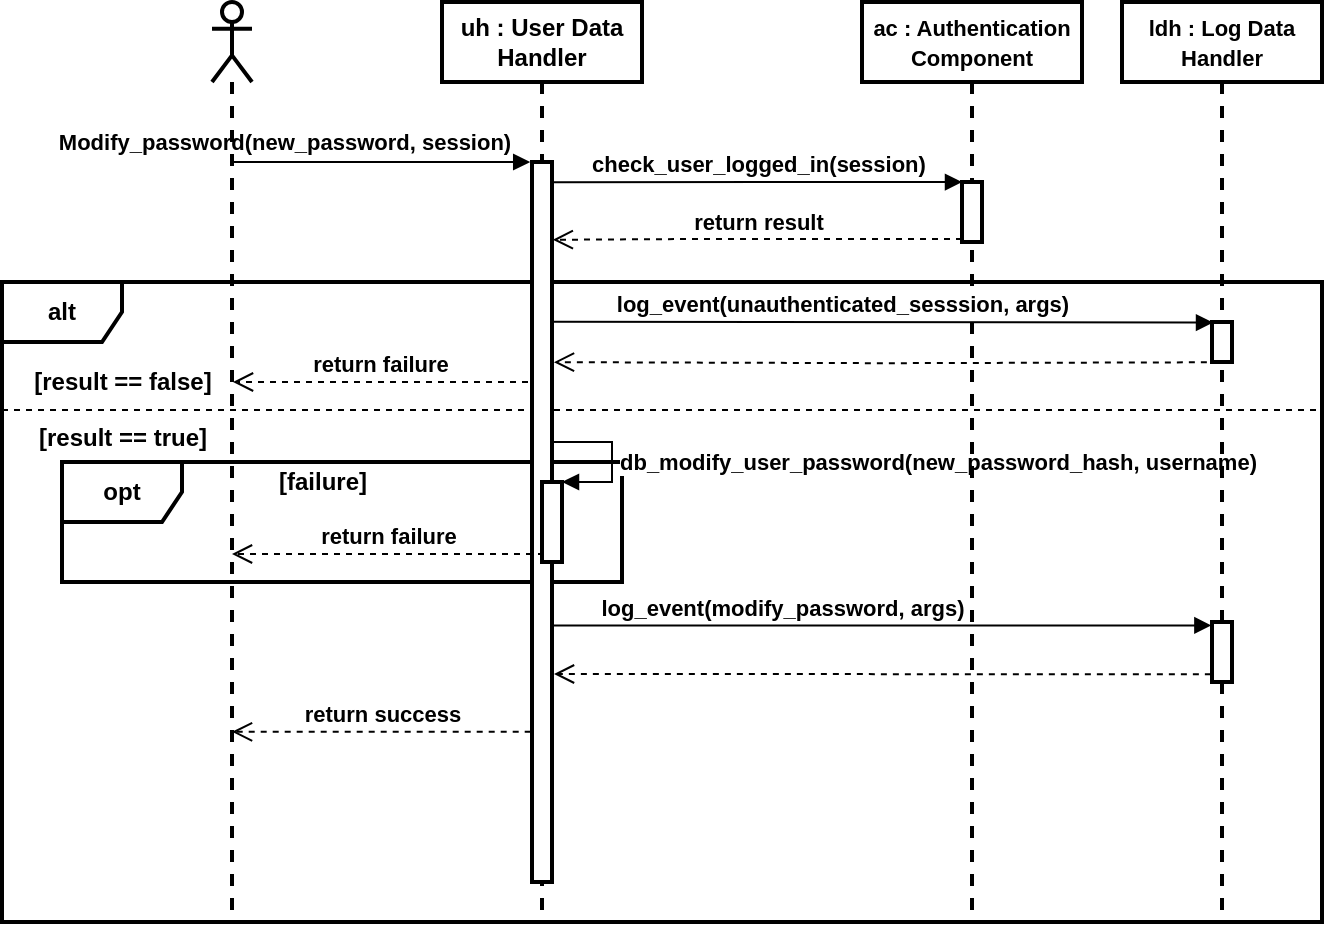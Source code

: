 <mxfile version="15.5.2" type="device"><diagram id="mcXs02fD2LmtzvKjCOGU" name="Page-1"><mxGraphModel dx="1038" dy="523" grid="1" gridSize="10" guides="1" tooltips="1" connect="1" arrows="1" fold="1" page="1" pageScale="1" pageWidth="827" pageHeight="1169" math="0" shadow="0"><root><mxCell id="0"/><mxCell id="1" parent="0"/><mxCell id="8XctMBIKcDumbYjceZ7Z-2" value="&lt;b&gt;opt&lt;/b&gt;" style="shape=umlFrame;whiteSpace=wrap;html=1;strokeWidth=2;" vertex="1" parent="1"><mxGeometry x="70" y="270" width="280" height="60" as="geometry"/></mxCell><mxCell id="CLDmdXJ_6_Zmz8LwmFUt-13" value="&lt;b&gt;alt&lt;/b&gt;" style="shape=umlFrame;whiteSpace=wrap;html=1;strokeWidth=2;" parent="1" vertex="1"><mxGeometry x="40" y="180" width="660" height="320" as="geometry"/></mxCell><mxCell id="CLDmdXJ_6_Zmz8LwmFUt-14" value="" style="line;strokeWidth=1;fillColor=none;align=left;verticalAlign=middle;spacingTop=-1;spacingLeft=3;spacingRight=3;rotatable=0;labelPosition=right;points=[];portConstraint=eastwest;dashed=1;" parent="1" vertex="1"><mxGeometry x="40" y="240" width="660" height="8" as="geometry"/></mxCell><mxCell id="CLDmdXJ_6_Zmz8LwmFUt-6" style="edgeStyle=orthogonalEdgeStyle;rounded=0;orthogonalLoop=1;jettySize=auto;html=1;endArrow=block;endFill=1;entryX=-0.089;entryY=0;entryDx=0;entryDy=0;entryPerimeter=0;strokeWidth=1;" parent="1" source="CLDmdXJ_6_Zmz8LwmFUt-3" target="CLDmdXJ_6_Zmz8LwmFUt-8" edge="1"><mxGeometry relative="1" as="geometry"><Array as="points"><mxPoint x="200" y="120"/><mxPoint x="200" y="120"/></Array></mxGeometry></mxCell><mxCell id="CLDmdXJ_6_Zmz8LwmFUt-7" value="&lt;div&gt;&lt;b&gt;Modify_password(new_password, session)&lt;/b&gt;&lt;/div&gt;" style="edgeLabel;html=1;align=center;verticalAlign=middle;resizable=0;points=[];" parent="CLDmdXJ_6_Zmz8LwmFUt-6" vertex="1" connectable="0"><mxGeometry x="0.227" y="-1" relative="1" as="geometry"><mxPoint x="-66" y="-11" as="offset"/></mxGeometry></mxCell><mxCell id="CLDmdXJ_6_Zmz8LwmFUt-3" value="" style="shape=umlLifeline;participant=umlActor;perimeter=lifelinePerimeter;whiteSpace=wrap;html=1;container=1;collapsible=0;recursiveResize=0;verticalAlign=top;spacingTop=36;outlineConnect=0;strokeWidth=2;" parent="1" vertex="1"><mxGeometry x="145" y="40" width="20" height="460" as="geometry"/></mxCell><mxCell id="CLDmdXJ_6_Zmz8LwmFUt-4" value="&lt;b&gt;uh : User Data&lt;br&gt; Handler&lt;/b&gt;" style="shape=umlLifeline;perimeter=lifelinePerimeter;whiteSpace=wrap;html=1;container=1;collapsible=0;recursiveResize=0;outlineConnect=0;strokeWidth=2;" parent="1" vertex="1"><mxGeometry x="260" y="40" width="100" height="460" as="geometry"/></mxCell><mxCell id="CLDmdXJ_6_Zmz8LwmFUt-8" value="" style="html=1;points=[];perimeter=orthogonalPerimeter;strokeWidth=2;" parent="CLDmdXJ_6_Zmz8LwmFUt-4" vertex="1"><mxGeometry x="45" y="80" width="10" height="360" as="geometry"/></mxCell><mxCell id="CLDmdXJ_6_Zmz8LwmFUt-21" value="" style="html=1;points=[];perimeter=orthogonalPerimeter;strokeWidth=2;" parent="CLDmdXJ_6_Zmz8LwmFUt-4" vertex="1"><mxGeometry x="50" y="240" width="10" height="40" as="geometry"/></mxCell><mxCell id="CLDmdXJ_6_Zmz8LwmFUt-22" value="&lt;b&gt;db_modify_user_password(new_password_hash, username)&lt;/b&gt;" style="edgeStyle=orthogonalEdgeStyle;html=1;align=left;spacingLeft=2;endArrow=block;rounded=0;entryX=1;entryY=0;exitX=0.392;exitY=-0.009;exitDx=0;exitDy=0;exitPerimeter=0;strokeWidth=1;" parent="CLDmdXJ_6_Zmz8LwmFUt-4" source="CLDmdXJ_6_Zmz8LwmFUt-21" target="CLDmdXJ_6_Zmz8LwmFUt-21" edge="1"><mxGeometry x="0.265" relative="1" as="geometry"><mxPoint x="55" y="250" as="sourcePoint"/><Array as="points"><mxPoint x="55" y="240"/><mxPoint x="55" y="220"/><mxPoint x="85" y="220"/><mxPoint x="85" y="240"/></Array><mxPoint as="offset"/></mxGeometry></mxCell><mxCell id="CLDmdXJ_6_Zmz8LwmFUt-5" value="&lt;font style=&quot;font-size: 11px&quot;&gt;&lt;b&gt;ac : Authentication Component&lt;br&gt;&lt;/b&gt;&lt;/font&gt;" style="shape=umlLifeline;perimeter=lifelinePerimeter;whiteSpace=wrap;html=1;container=1;collapsible=0;recursiveResize=0;outlineConnect=0;strokeWidth=2;" parent="1" vertex="1"><mxGeometry x="470" y="40" width="110" height="460" as="geometry"/></mxCell><mxCell id="CLDmdXJ_6_Zmz8LwmFUt-10" value="" style="html=1;points=[];perimeter=orthogonalPerimeter;strokeWidth=2;" parent="CLDmdXJ_6_Zmz8LwmFUt-5" vertex="1"><mxGeometry x="50" y="90" width="10" height="30" as="geometry"/></mxCell><mxCell id="CLDmdXJ_6_Zmz8LwmFUt-11" value="&lt;b&gt;check_user_logged_in(session)&lt;/b&gt;" style="html=1;verticalAlign=bottom;endArrow=block;entryX=0;entryY=0;rounded=0;edgeStyle=orthogonalEdgeStyle;exitX=1.028;exitY=0.028;exitDx=0;exitDy=0;exitPerimeter=0;strokeWidth=1;" parent="1" source="CLDmdXJ_6_Zmz8LwmFUt-8" target="CLDmdXJ_6_Zmz8LwmFUt-10" edge="1"><mxGeometry relative="1" as="geometry"><mxPoint x="317" y="130" as="sourcePoint"/><Array as="points"><mxPoint x="317" y="130"/></Array></mxGeometry></mxCell><mxCell id="CLDmdXJ_6_Zmz8LwmFUt-12" value="&lt;b&gt;return result&lt;br&gt;&lt;/b&gt;" style="html=1;verticalAlign=bottom;endArrow=open;dashed=1;endSize=8;exitX=0;exitY=0.95;rounded=0;edgeStyle=orthogonalEdgeStyle;entryX=1.04;entryY=0.108;entryDx=0;entryDy=0;entryPerimeter=0;strokeWidth=1;" parent="1" source="CLDmdXJ_6_Zmz8LwmFUt-10" target="CLDmdXJ_6_Zmz8LwmFUt-8" edge="1"><mxGeometry relative="1" as="geometry"><mxPoint x="320" y="159" as="targetPoint"/><Array as="points"><mxPoint x="385" y="158"/></Array></mxGeometry></mxCell><mxCell id="CLDmdXJ_6_Zmz8LwmFUt-15" value="&lt;b&gt;[result == false]&lt;br&gt;&lt;/b&gt;" style="text;html=1;align=center;verticalAlign=middle;resizable=0;points=[];autosize=1;strokeColor=none;fillColor=none;" parent="1" vertex="1"><mxGeometry x="50" y="220" width="100" height="20" as="geometry"/></mxCell><mxCell id="CLDmdXJ_6_Zmz8LwmFUt-17" value="&lt;b&gt;return failure&lt;br&gt;&lt;/b&gt;" style="html=1;verticalAlign=bottom;endArrow=open;dashed=1;endSize=8;rounded=0;edgeStyle=orthogonalEdgeStyle;strokeWidth=1;" parent="1" target="CLDmdXJ_6_Zmz8LwmFUt-3" edge="1"><mxGeometry relative="1" as="geometry"><mxPoint x="303" y="230" as="sourcePoint"/><mxPoint x="170" y="220" as="targetPoint"/><Array as="points"><mxPoint x="303" y="230"/></Array></mxGeometry></mxCell><mxCell id="CLDmdXJ_6_Zmz8LwmFUt-18" value="&lt;b&gt;[result == true]&lt;br&gt;&lt;/b&gt;" style="text;html=1;align=center;verticalAlign=middle;resizable=0;points=[];autosize=1;strokeColor=none;fillColor=none;" parent="1" vertex="1"><mxGeometry x="50" y="248" width="100" height="20" as="geometry"/></mxCell><mxCell id="CLDmdXJ_6_Zmz8LwmFUt-32" value="&lt;font style=&quot;font-size: 11px&quot;&gt;&lt;b&gt;ldh : Log Data Handler&lt;br&gt;&lt;/b&gt;&lt;/font&gt;" style="shape=umlLifeline;perimeter=lifelinePerimeter;whiteSpace=wrap;html=1;container=1;collapsible=0;recursiveResize=0;outlineConnect=0;strokeWidth=2;" parent="1" vertex="1"><mxGeometry x="600" y="40" width="100" height="460" as="geometry"/></mxCell><mxCell id="CLDmdXJ_6_Zmz8LwmFUt-33" value="" style="html=1;points=[];perimeter=orthogonalPerimeter;strokeWidth=2;" parent="CLDmdXJ_6_Zmz8LwmFUt-32" vertex="1"><mxGeometry x="45" y="310" width="10" height="30" as="geometry"/></mxCell><mxCell id="iBDHRlL-uw5EoJBVAAfx-2" value="" style="html=1;points=[];perimeter=orthogonalPerimeter;fontSize=11;strokeWidth=2;" parent="CLDmdXJ_6_Zmz8LwmFUt-32" vertex="1"><mxGeometry x="45" y="160" width="10" height="20" as="geometry"/></mxCell><mxCell id="CLDmdXJ_6_Zmz8LwmFUt-34" value="&lt;b&gt;log_event(&lt;font style=&quot;font-size: 11px&quot;&gt;modify_password&lt;/font&gt;, args)&lt;/b&gt;" style="html=1;verticalAlign=bottom;endArrow=block;rounded=0;edgeStyle=orthogonalEdgeStyle;entryX=-0.031;entryY=0.057;entryDx=0;entryDy=0;entryPerimeter=0;exitX=0.983;exitY=0.863;exitDx=0;exitDy=0;exitPerimeter=0;strokeWidth=1;" parent="1" target="CLDmdXJ_6_Zmz8LwmFUt-33" edge="1"><mxGeometry x="-0.26" width="80" relative="1" as="geometry"><mxPoint x="314.83" y="340.68" as="sourcePoint"/><mxPoint x="400" y="350" as="targetPoint"/><Array as="points"><mxPoint x="315" y="352"/></Array><mxPoint as="offset"/></mxGeometry></mxCell><mxCell id="CLDmdXJ_6_Zmz8LwmFUt-35" value="" style="html=1;verticalAlign=bottom;endArrow=open;dashed=1;endSize=8;rounded=0;edgeStyle=orthogonalEdgeStyle;exitX=-0.057;exitY=0.871;exitDx=0;exitDy=0;exitPerimeter=0;strokeWidth=1;" parent="1" source="CLDmdXJ_6_Zmz8LwmFUt-33" edge="1"><mxGeometry relative="1" as="geometry"><mxPoint x="660" y="370" as="sourcePoint"/><mxPoint x="316" y="376" as="targetPoint"/><Array as="points"><mxPoint x="316" y="376"/></Array></mxGeometry></mxCell><mxCell id="CLDmdXJ_6_Zmz8LwmFUt-36" value="&lt;b&gt;return success&lt;br&gt;&lt;/b&gt;" style="html=1;verticalAlign=bottom;endArrow=open;dashed=1;endSize=8;rounded=0;edgeStyle=orthogonalEdgeStyle;exitX=-0.065;exitY=0.997;exitDx=0;exitDy=0;exitPerimeter=0;strokeWidth=1;" parent="1" edge="1"><mxGeometry relative="1" as="geometry"><mxPoint x="304.35" y="404.92" as="sourcePoint"/><mxPoint x="155" y="404.9" as="targetPoint"/><Array as="points"><mxPoint x="200" y="405"/><mxPoint x="200" y="405"/></Array></mxGeometry></mxCell><mxCell id="iBDHRlL-uw5EoJBVAAfx-1" value="&lt;b&gt;log_event(&lt;font style=&quot;font-size: 11px&quot;&gt;unauthenticated_sesssion&lt;/font&gt;, args)&lt;/b&gt;" style="html=1;verticalAlign=bottom;endArrow=block;rounded=0;fontSize=11;strokeWidth=1;entryX=0.051;entryY=0.014;entryDx=0;entryDy=0;entryPerimeter=0;exitX=1.002;exitY=0.222;exitDx=0;exitDy=0;exitPerimeter=0;edgeStyle=orthogonalEdgeStyle;" parent="1" source="CLDmdXJ_6_Zmz8LwmFUt-8" target="iBDHRlL-uw5EoJBVAAfx-2" edge="1"><mxGeometry x="-0.123" width="80" relative="1" as="geometry"><mxPoint x="320" y="210" as="sourcePoint"/><mxPoint x="400" y="210" as="targetPoint"/><Array as="points"><mxPoint x="316" y="200"/></Array><mxPoint as="offset"/></mxGeometry></mxCell><mxCell id="iBDHRlL-uw5EoJBVAAfx-3" value="" style="html=1;verticalAlign=bottom;endArrow=open;dashed=1;endSize=8;rounded=0;edgeStyle=orthogonalEdgeStyle;exitX=-0.057;exitY=0.871;exitDx=0;exitDy=0;exitPerimeter=0;strokeWidth=1;entryX=1.098;entryY=0.278;entryDx=0;entryDy=0;entryPerimeter=0;" parent="1" target="CLDmdXJ_6_Zmz8LwmFUt-8" edge="1"><mxGeometry relative="1" as="geometry"><mxPoint x="648.43" y="220.13" as="sourcePoint"/><mxPoint x="320" y="220" as="targetPoint"/><Array as="points"/></mxGeometry></mxCell><mxCell id="8XctMBIKcDumbYjceZ7Z-3" value="&lt;b&gt;[failure]&lt;/b&gt;" style="text;html=1;align=center;verticalAlign=middle;resizable=0;points=[];autosize=1;strokeColor=none;fillColor=none;" vertex="1" parent="1"><mxGeometry x="170" y="270" width="60" height="20" as="geometry"/></mxCell><mxCell id="8XctMBIKcDumbYjceZ7Z-4" value="&lt;b&gt;return failure&lt;br&gt;&lt;/b&gt;" style="html=1;verticalAlign=bottom;endArrow=open;dashed=1;endSize=8;rounded=0;edgeStyle=orthogonalEdgeStyle;strokeWidth=1;exitX=0;exitY=0.925;exitDx=0;exitDy=0;exitPerimeter=0;" edge="1" parent="1" source="CLDmdXJ_6_Zmz8LwmFUt-21"><mxGeometry relative="1" as="geometry"><mxPoint x="305" y="316" as="sourcePoint"/><mxPoint x="155" y="316" as="targetPoint"/><Array as="points"><mxPoint x="310" y="316"/></Array></mxGeometry></mxCell></root></mxGraphModel></diagram></mxfile>